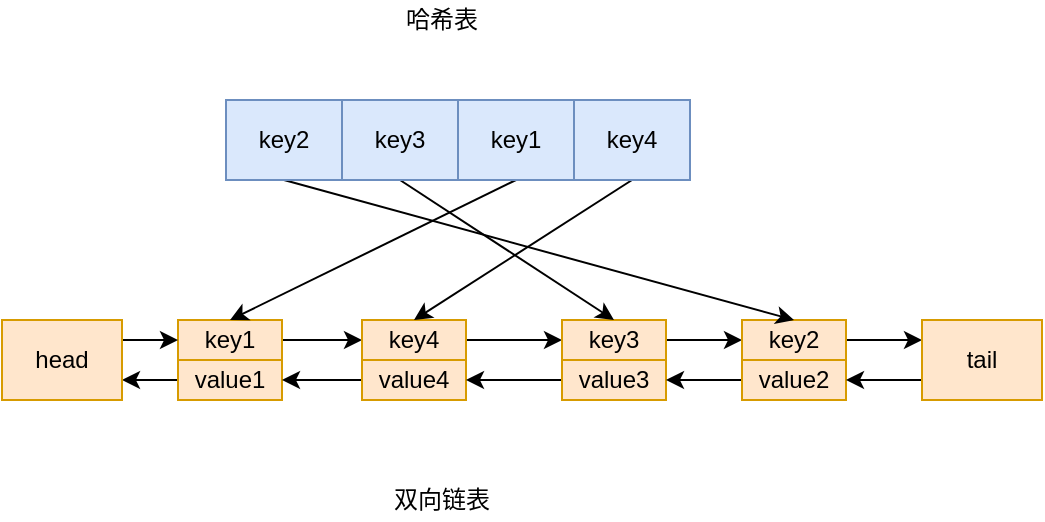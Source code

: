 <mxfile version="14.1.8" type="github">
  <diagram id="iEEBnmOScOF1PKZK2I6k" name="Page-1">
    <mxGraphModel dx="868" dy="450" grid="1" gridSize="10" guides="1" tooltips="1" connect="1" arrows="1" fold="1" page="1" pageScale="1" pageWidth="827" pageHeight="1169" math="0" shadow="0">
      <root>
        <mxCell id="0" />
        <mxCell id="1" parent="0" />
        <mxCell id="JsRsptxxAnK-JN6UVR25-40" style="edgeStyle=none;rounded=0;orthogonalLoop=1;jettySize=auto;html=1;exitX=1;exitY=0.5;exitDx=0;exitDy=0;entryX=0;entryY=0.5;entryDx=0;entryDy=0;" edge="1" parent="1" source="JsRsptxxAnK-JN6UVR25-15" target="JsRsptxxAnK-JN6UVR25-18">
          <mxGeometry relative="1" as="geometry" />
        </mxCell>
        <mxCell id="JsRsptxxAnK-JN6UVR25-15" value="key1" style="rounded=0;whiteSpace=wrap;html=1;fillColor=#ffe6cc;strokeColor=#d79b00;" vertex="1" parent="1">
          <mxGeometry x="178" y="220" width="52" height="20" as="geometry" />
        </mxCell>
        <mxCell id="JsRsptxxAnK-JN6UVR25-45" style="edgeStyle=none;rounded=0;orthogonalLoop=1;jettySize=auto;html=1;exitX=0;exitY=0.5;exitDx=0;exitDy=0;entryX=1;entryY=0.75;entryDx=0;entryDy=0;" edge="1" parent="1" source="JsRsptxxAnK-JN6UVR25-17" target="JsRsptxxAnK-JN6UVR25-34">
          <mxGeometry relative="1" as="geometry">
            <mxPoint x="160" y="250" as="targetPoint" />
          </mxGeometry>
        </mxCell>
        <mxCell id="JsRsptxxAnK-JN6UVR25-17" value="value1" style="rounded=0;whiteSpace=wrap;html=1;fillColor=#ffe6cc;strokeColor=#d79b00;" vertex="1" parent="1">
          <mxGeometry x="178" y="240" width="52" height="20" as="geometry" />
        </mxCell>
        <mxCell id="JsRsptxxAnK-JN6UVR25-41" style="edgeStyle=none;rounded=0;orthogonalLoop=1;jettySize=auto;html=1;exitX=1;exitY=0.5;exitDx=0;exitDy=0;entryX=0;entryY=0.5;entryDx=0;entryDy=0;" edge="1" parent="1" source="JsRsptxxAnK-JN6UVR25-18" target="JsRsptxxAnK-JN6UVR25-20">
          <mxGeometry relative="1" as="geometry" />
        </mxCell>
        <mxCell id="JsRsptxxAnK-JN6UVR25-18" value="key4" style="rounded=0;whiteSpace=wrap;html=1;fillColor=#ffe6cc;strokeColor=#d79b00;" vertex="1" parent="1">
          <mxGeometry x="270" y="220" width="52" height="20" as="geometry" />
        </mxCell>
        <mxCell id="JsRsptxxAnK-JN6UVR25-46" style="edgeStyle=none;rounded=0;orthogonalLoop=1;jettySize=auto;html=1;exitX=0;exitY=0.5;exitDx=0;exitDy=0;entryX=1;entryY=0.5;entryDx=0;entryDy=0;" edge="1" parent="1" source="JsRsptxxAnK-JN6UVR25-19" target="JsRsptxxAnK-JN6UVR25-17">
          <mxGeometry relative="1" as="geometry" />
        </mxCell>
        <mxCell id="JsRsptxxAnK-JN6UVR25-19" value="value4" style="rounded=0;whiteSpace=wrap;html=1;fillColor=#ffe6cc;strokeColor=#d79b00;" vertex="1" parent="1">
          <mxGeometry x="270" y="240" width="52" height="20" as="geometry" />
        </mxCell>
        <mxCell id="JsRsptxxAnK-JN6UVR25-42" style="edgeStyle=none;rounded=0;orthogonalLoop=1;jettySize=auto;html=1;exitX=1;exitY=0.5;exitDx=0;exitDy=0;entryX=0;entryY=0.5;entryDx=0;entryDy=0;" edge="1" parent="1" source="JsRsptxxAnK-JN6UVR25-20" target="JsRsptxxAnK-JN6UVR25-22">
          <mxGeometry relative="1" as="geometry" />
        </mxCell>
        <mxCell id="JsRsptxxAnK-JN6UVR25-20" value="key3" style="rounded=0;whiteSpace=wrap;html=1;fillColor=#ffe6cc;strokeColor=#d79b00;" vertex="1" parent="1">
          <mxGeometry x="370" y="220" width="52" height="20" as="geometry" />
        </mxCell>
        <mxCell id="JsRsptxxAnK-JN6UVR25-47" style="edgeStyle=none;rounded=0;orthogonalLoop=1;jettySize=auto;html=1;exitX=0;exitY=0.5;exitDx=0;exitDy=0;entryX=1;entryY=0.5;entryDx=0;entryDy=0;" edge="1" parent="1" source="JsRsptxxAnK-JN6UVR25-21" target="JsRsptxxAnK-JN6UVR25-19">
          <mxGeometry relative="1" as="geometry" />
        </mxCell>
        <mxCell id="JsRsptxxAnK-JN6UVR25-21" value="value3" style="rounded=0;whiteSpace=wrap;html=1;fillColor=#ffe6cc;strokeColor=#d79b00;" vertex="1" parent="1">
          <mxGeometry x="370" y="240" width="52" height="20" as="geometry" />
        </mxCell>
        <mxCell id="JsRsptxxAnK-JN6UVR25-44" style="edgeStyle=none;rounded=0;orthogonalLoop=1;jettySize=auto;html=1;exitX=1;exitY=0.5;exitDx=0;exitDy=0;entryX=0;entryY=0.25;entryDx=0;entryDy=0;" edge="1" parent="1" source="JsRsptxxAnK-JN6UVR25-22" target="JsRsptxxAnK-JN6UVR25-38">
          <mxGeometry relative="1" as="geometry" />
        </mxCell>
        <mxCell id="JsRsptxxAnK-JN6UVR25-22" value="key2" style="rounded=0;whiteSpace=wrap;html=1;fillColor=#ffe6cc;strokeColor=#d79b00;" vertex="1" parent="1">
          <mxGeometry x="460" y="220" width="52" height="20" as="geometry" />
        </mxCell>
        <mxCell id="JsRsptxxAnK-JN6UVR25-50" style="edgeStyle=none;rounded=0;orthogonalLoop=1;jettySize=auto;html=1;exitX=0;exitY=0.5;exitDx=0;exitDy=0;entryX=1;entryY=0.5;entryDx=0;entryDy=0;" edge="1" parent="1" source="JsRsptxxAnK-JN6UVR25-23" target="JsRsptxxAnK-JN6UVR25-21">
          <mxGeometry relative="1" as="geometry" />
        </mxCell>
        <mxCell id="JsRsptxxAnK-JN6UVR25-23" value="value2" style="rounded=0;whiteSpace=wrap;html=1;fillColor=#ffe6cc;strokeColor=#d79b00;" vertex="1" parent="1">
          <mxGeometry x="460" y="240" width="52" height="20" as="geometry" />
        </mxCell>
        <mxCell id="JsRsptxxAnK-JN6UVR25-28" style="rounded=0;orthogonalLoop=1;jettySize=auto;html=1;exitX=0.5;exitY=1;exitDx=0;exitDy=0;entryX=0.5;entryY=0;entryDx=0;entryDy=0;" edge="1" parent="1" source="JsRsptxxAnK-JN6UVR25-24" target="JsRsptxxAnK-JN6UVR25-22">
          <mxGeometry relative="1" as="geometry" />
        </mxCell>
        <mxCell id="JsRsptxxAnK-JN6UVR25-24" value="key2" style="rounded=0;whiteSpace=wrap;html=1;fillColor=#dae8fc;strokeColor=#6c8ebf;" vertex="1" parent="1">
          <mxGeometry x="202" y="110" width="58" height="40" as="geometry" />
        </mxCell>
        <mxCell id="JsRsptxxAnK-JN6UVR25-29" style="edgeStyle=none;rounded=0;orthogonalLoop=1;jettySize=auto;html=1;exitX=0.5;exitY=1;exitDx=0;exitDy=0;entryX=0.5;entryY=0;entryDx=0;entryDy=0;" edge="1" parent="1" source="JsRsptxxAnK-JN6UVR25-25" target="JsRsptxxAnK-JN6UVR25-20">
          <mxGeometry relative="1" as="geometry" />
        </mxCell>
        <mxCell id="JsRsptxxAnK-JN6UVR25-25" value="key3" style="rounded=0;whiteSpace=wrap;html=1;fillColor=#dae8fc;strokeColor=#6c8ebf;" vertex="1" parent="1">
          <mxGeometry x="260" y="110" width="58" height="40" as="geometry" />
        </mxCell>
        <mxCell id="JsRsptxxAnK-JN6UVR25-30" style="edgeStyle=none;rounded=0;orthogonalLoop=1;jettySize=auto;html=1;exitX=0.5;exitY=1;exitDx=0;exitDy=0;entryX=0.5;entryY=0;entryDx=0;entryDy=0;" edge="1" parent="1" source="JsRsptxxAnK-JN6UVR25-26" target="JsRsptxxAnK-JN6UVR25-15">
          <mxGeometry relative="1" as="geometry" />
        </mxCell>
        <mxCell id="JsRsptxxAnK-JN6UVR25-26" value="key1" style="rounded=0;whiteSpace=wrap;html=1;fillColor=#dae8fc;strokeColor=#6c8ebf;" vertex="1" parent="1">
          <mxGeometry x="318" y="110" width="58" height="40" as="geometry" />
        </mxCell>
        <mxCell id="JsRsptxxAnK-JN6UVR25-31" style="edgeStyle=none;rounded=0;orthogonalLoop=1;jettySize=auto;html=1;exitX=0.5;exitY=1;exitDx=0;exitDy=0;entryX=0.5;entryY=0;entryDx=0;entryDy=0;" edge="1" parent="1" source="JsRsptxxAnK-JN6UVR25-27" target="JsRsptxxAnK-JN6UVR25-18">
          <mxGeometry relative="1" as="geometry" />
        </mxCell>
        <mxCell id="JsRsptxxAnK-JN6UVR25-27" value="key4" style="rounded=0;whiteSpace=wrap;html=1;fillColor=#dae8fc;strokeColor=#6c8ebf;" vertex="1" parent="1">
          <mxGeometry x="376" y="110" width="58" height="40" as="geometry" />
        </mxCell>
        <mxCell id="JsRsptxxAnK-JN6UVR25-39" style="edgeStyle=none;rounded=0;orthogonalLoop=1;jettySize=auto;html=1;exitX=1;exitY=0.25;exitDx=0;exitDy=0;entryX=0;entryY=0.5;entryDx=0;entryDy=0;" edge="1" parent="1" source="JsRsptxxAnK-JN6UVR25-34" target="JsRsptxxAnK-JN6UVR25-15">
          <mxGeometry relative="1" as="geometry" />
        </mxCell>
        <mxCell id="JsRsptxxAnK-JN6UVR25-34" value="head" style="rounded=0;whiteSpace=wrap;html=1;fillColor=#ffe6cc;strokeColor=#d79b00;" vertex="1" parent="1">
          <mxGeometry x="90" y="220" width="60" height="40" as="geometry" />
        </mxCell>
        <mxCell id="JsRsptxxAnK-JN6UVR25-51" style="edgeStyle=none;rounded=0;orthogonalLoop=1;jettySize=auto;html=1;exitX=0;exitY=0.75;exitDx=0;exitDy=0;entryX=1;entryY=0.5;entryDx=0;entryDy=0;" edge="1" parent="1" source="JsRsptxxAnK-JN6UVR25-38" target="JsRsptxxAnK-JN6UVR25-23">
          <mxGeometry relative="1" as="geometry" />
        </mxCell>
        <mxCell id="JsRsptxxAnK-JN6UVR25-38" value="tail" style="rounded=0;whiteSpace=wrap;html=1;fillColor=#ffe6cc;strokeColor=#d79b00;" vertex="1" parent="1">
          <mxGeometry x="550" y="220" width="60" height="40" as="geometry" />
        </mxCell>
        <mxCell id="JsRsptxxAnK-JN6UVR25-54" value="哈希表" style="text;html=1;strokeColor=none;fillColor=none;align=center;verticalAlign=middle;whiteSpace=wrap;rounded=0;" vertex="1" parent="1">
          <mxGeometry x="290" y="60" width="40" height="20" as="geometry" />
        </mxCell>
        <mxCell id="JsRsptxxAnK-JN6UVR25-55" value="双向链表" style="text;html=1;strokeColor=none;fillColor=none;align=center;verticalAlign=middle;whiteSpace=wrap;rounded=0;" vertex="1" parent="1">
          <mxGeometry x="275" y="300" width="70" height="20" as="geometry" />
        </mxCell>
      </root>
    </mxGraphModel>
  </diagram>
</mxfile>
